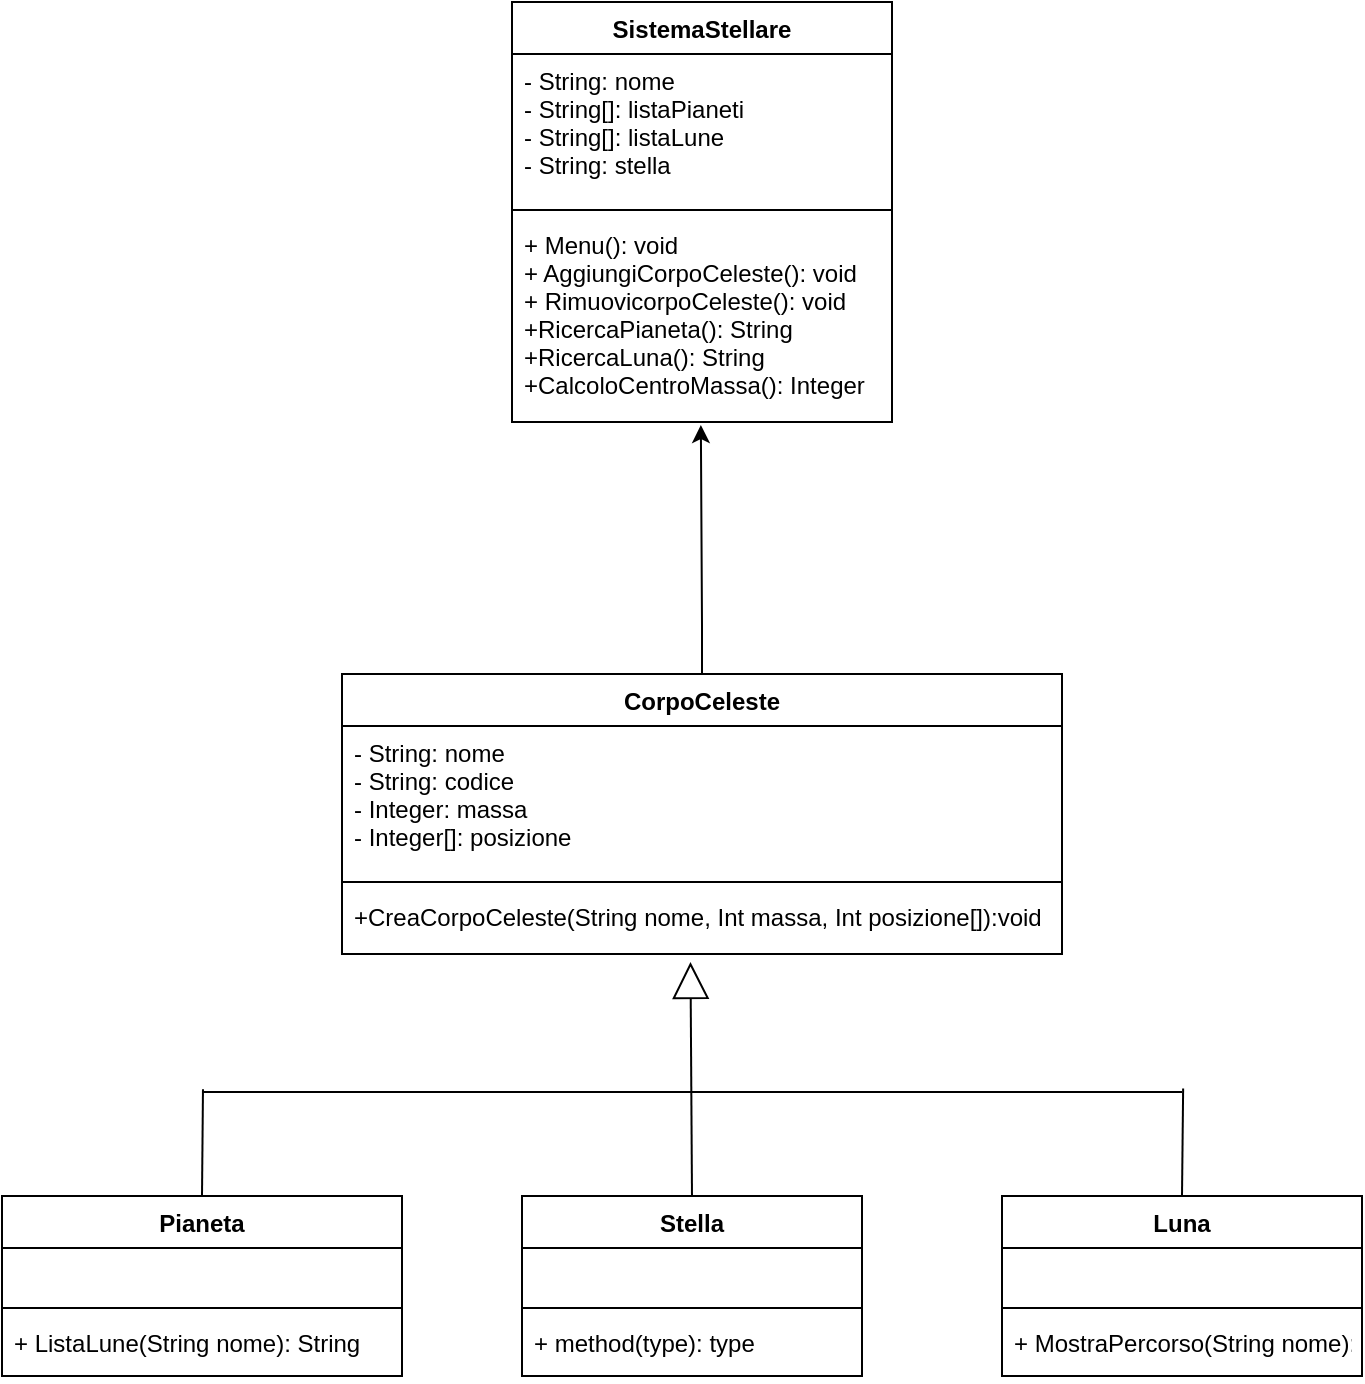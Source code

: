 <mxfile version="10.5.9" type="github"><diagram id="hJKmavVHtOAZ3ljsOrbP" name="Page-1"><mxGraphModel dx="994" dy="385" grid="1" gridSize="10" guides="1" tooltips="1" connect="1" arrows="1" fold="1" page="1" pageScale="1" pageWidth="827" pageHeight="1169" math="0" shadow="0"><root><mxCell id="0"/><mxCell id="1" parent="0"/><mxCell id="sxyOaQ4KPQX8f57YssqR-1" value="SistemaStellare" style="swimlane;fontStyle=1;align=center;verticalAlign=top;childLayout=stackLayout;horizontal=1;startSize=26;horizontalStack=0;resizeParent=1;resizeParentMax=0;resizeLast=0;collapsible=1;marginBottom=0;" parent="1" vertex="1"><mxGeometry x="345" y="69" width="190" height="210" as="geometry"/></mxCell><mxCell id="sxyOaQ4KPQX8f57YssqR-2" value="- String: nome&#10;- String[]: listaPianeti&#10;- String[]: listaLune&#10;- String: stella&#10;" style="text;strokeColor=none;fillColor=none;align=left;verticalAlign=top;spacingLeft=4;spacingRight=4;overflow=hidden;rotatable=0;points=[[0,0.5],[1,0.5]];portConstraint=eastwest;" parent="sxyOaQ4KPQX8f57YssqR-1" vertex="1"><mxGeometry y="26" width="190" height="74" as="geometry"/></mxCell><mxCell id="sxyOaQ4KPQX8f57YssqR-3" value="" style="line;strokeWidth=1;fillColor=none;align=left;verticalAlign=middle;spacingTop=-1;spacingLeft=3;spacingRight=3;rotatable=0;labelPosition=right;points=[];portConstraint=eastwest;" parent="sxyOaQ4KPQX8f57YssqR-1" vertex="1"><mxGeometry y="100" width="190" height="8" as="geometry"/></mxCell><mxCell id="sxyOaQ4KPQX8f57YssqR-4" value="+ Menu(): void&#10;+ AggiungiCorpoCeleste(): void&#10;+ RimuovicorpoCeleste(): void&#10;+RicercaPianeta(): String&#10;+RicercaLuna(): String&#10;+CalcoloCentroMassa(): Integer&#10;" style="text;strokeColor=none;fillColor=none;align=left;verticalAlign=top;spacingLeft=4;spacingRight=4;overflow=hidden;rotatable=0;points=[[0,0.5],[1,0.5]];portConstraint=eastwest;" parent="sxyOaQ4KPQX8f57YssqR-1" vertex="1"><mxGeometry y="108" width="190" height="102" as="geometry"/></mxCell><mxCell id="sxyOaQ4KPQX8f57YssqR-33" style="edgeStyle=orthogonalEdgeStyle;rounded=0;orthogonalLoop=1;jettySize=auto;html=1;exitX=0.5;exitY=0;exitDx=0;exitDy=0;" parent="1" source="sxyOaQ4KPQX8f57YssqR-5" edge="1"><mxGeometry relative="1" as="geometry"><mxPoint x="439.429" y="280.5" as="targetPoint"/><mxPoint x="444" y="406" as="sourcePoint"/><Array as="points"><mxPoint x="440" y="381"/><mxPoint x="439" y="381"/></Array></mxGeometry></mxCell><mxCell id="sxyOaQ4KPQX8f57YssqR-5" value="CorpoCeleste" style="swimlane;fontStyle=1;align=center;verticalAlign=top;childLayout=stackLayout;horizontal=1;startSize=26;horizontalStack=0;resizeParent=1;resizeParentMax=0;resizeLast=0;collapsible=1;marginBottom=0;" parent="1" vertex="1"><mxGeometry x="260" y="405" width="360" height="140" as="geometry"/></mxCell><mxCell id="sxyOaQ4KPQX8f57YssqR-6" value="- String: nome&#10;- String: codice&#10;- Integer: massa&#10;- Integer[]: posizione&#10;" style="text;strokeColor=none;fillColor=none;align=left;verticalAlign=top;spacingLeft=4;spacingRight=4;overflow=hidden;rotatable=0;points=[[0,0.5],[1,0.5]];portConstraint=eastwest;" parent="sxyOaQ4KPQX8f57YssqR-5" vertex="1"><mxGeometry y="26" width="360" height="74" as="geometry"/></mxCell><mxCell id="sxyOaQ4KPQX8f57YssqR-7" value="" style="line;strokeWidth=1;fillColor=none;align=left;verticalAlign=middle;spacingTop=-1;spacingLeft=3;spacingRight=3;rotatable=0;labelPosition=right;points=[];portConstraint=eastwest;" parent="sxyOaQ4KPQX8f57YssqR-5" vertex="1"><mxGeometry y="100" width="360" height="8" as="geometry"/></mxCell><mxCell id="sxyOaQ4KPQX8f57YssqR-8" value="+CreaCorpoCeleste(String nome, Int massa, Int posizione[]):void" style="text;strokeColor=none;fillColor=none;align=left;verticalAlign=top;spacingLeft=4;spacingRight=4;overflow=hidden;rotatable=0;points=[[0,0.5],[1,0.5]];portConstraint=eastwest;" parent="sxyOaQ4KPQX8f57YssqR-5" vertex="1"><mxGeometry y="108" width="360" height="32" as="geometry"/></mxCell><mxCell id="sxyOaQ4KPQX8f57YssqR-9" value="Stella" style="swimlane;fontStyle=1;align=center;verticalAlign=top;childLayout=stackLayout;horizontal=1;startSize=26;horizontalStack=0;resizeParent=1;resizeParentMax=0;resizeLast=0;collapsible=1;marginBottom=0;" parent="1" vertex="1"><mxGeometry x="350" y="666" width="170" height="90" as="geometry"/></mxCell><mxCell id="sxyOaQ4KPQX8f57YssqR-10" value=" " style="text;strokeColor=none;fillColor=none;align=left;verticalAlign=top;spacingLeft=4;spacingRight=4;overflow=hidden;rotatable=0;points=[[0,0.5],[1,0.5]];portConstraint=eastwest;" parent="sxyOaQ4KPQX8f57YssqR-9" vertex="1"><mxGeometry y="26" width="170" height="26" as="geometry"/></mxCell><mxCell id="sxyOaQ4KPQX8f57YssqR-11" value="" style="line;strokeWidth=1;fillColor=none;align=left;verticalAlign=middle;spacingTop=-1;spacingLeft=3;spacingRight=3;rotatable=0;labelPosition=right;points=[];portConstraint=eastwest;" parent="sxyOaQ4KPQX8f57YssqR-9" vertex="1"><mxGeometry y="52" width="170" height="8" as="geometry"/></mxCell><mxCell id="sxyOaQ4KPQX8f57YssqR-12" value="+ method(type): type" style="text;strokeColor=none;fillColor=none;align=left;verticalAlign=top;spacingLeft=4;spacingRight=4;overflow=hidden;rotatable=0;points=[[0,0.5],[1,0.5]];portConstraint=eastwest;" parent="sxyOaQ4KPQX8f57YssqR-9" vertex="1"><mxGeometry y="60" width="170" height="30" as="geometry"/></mxCell><mxCell id="sxyOaQ4KPQX8f57YssqR-13" value="Luna" style="swimlane;fontStyle=1;align=center;verticalAlign=top;childLayout=stackLayout;horizontal=1;startSize=26;horizontalStack=0;resizeParent=1;resizeParentMax=0;resizeLast=0;collapsible=1;marginBottom=0;" parent="1" vertex="1"><mxGeometry x="590" y="666" width="180" height="90" as="geometry"/></mxCell><mxCell id="sxyOaQ4KPQX8f57YssqR-14" value=" " style="text;strokeColor=none;fillColor=none;align=left;verticalAlign=top;spacingLeft=4;spacingRight=4;overflow=hidden;rotatable=0;points=[[0,0.5],[1,0.5]];portConstraint=eastwest;" parent="sxyOaQ4KPQX8f57YssqR-13" vertex="1"><mxGeometry y="26" width="180" height="26" as="geometry"/></mxCell><mxCell id="sxyOaQ4KPQX8f57YssqR-15" value="" style="line;strokeWidth=1;fillColor=none;align=left;verticalAlign=middle;spacingTop=-1;spacingLeft=3;spacingRight=3;rotatable=0;labelPosition=right;points=[];portConstraint=eastwest;" parent="sxyOaQ4KPQX8f57YssqR-13" vertex="1"><mxGeometry y="52" width="180" height="8" as="geometry"/></mxCell><mxCell id="sxyOaQ4KPQX8f57YssqR-16" value="+ MostraPercorso(String nome): void" style="text;strokeColor=none;fillColor=none;align=left;verticalAlign=top;spacingLeft=4;spacingRight=4;overflow=hidden;rotatable=0;points=[[0,0.5],[1,0.5]];portConstraint=eastwest;" parent="sxyOaQ4KPQX8f57YssqR-13" vertex="1"><mxGeometry y="60" width="180" height="30" as="geometry"/></mxCell><mxCell id="sxyOaQ4KPQX8f57YssqR-17" value="Pianeta" style="swimlane;fontStyle=1;align=center;verticalAlign=top;childLayout=stackLayout;horizontal=1;startSize=26;horizontalStack=0;resizeParent=1;resizeParentMax=0;resizeLast=0;collapsible=1;marginBottom=0;" parent="1" vertex="1"><mxGeometry x="90" y="666" width="200" height="90" as="geometry"/></mxCell><mxCell id="sxyOaQ4KPQX8f57YssqR-18" value=" " style="text;strokeColor=none;fillColor=none;align=left;verticalAlign=top;spacingLeft=4;spacingRight=4;overflow=hidden;rotatable=0;points=[[0,0.5],[1,0.5]];portConstraint=eastwest;" parent="sxyOaQ4KPQX8f57YssqR-17" vertex="1"><mxGeometry y="26" width="200" height="26" as="geometry"/></mxCell><mxCell id="sxyOaQ4KPQX8f57YssqR-19" value="" style="line;strokeWidth=1;fillColor=none;align=left;verticalAlign=middle;spacingTop=-1;spacingLeft=3;spacingRight=3;rotatable=0;labelPosition=right;points=[];portConstraint=eastwest;" parent="sxyOaQ4KPQX8f57YssqR-17" vertex="1"><mxGeometry y="52" width="200" height="8" as="geometry"/></mxCell><mxCell id="sxyOaQ4KPQX8f57YssqR-20" value="+ ListaLune(String nome): String" style="text;strokeColor=none;fillColor=none;align=left;verticalAlign=top;spacingLeft=4;spacingRight=4;overflow=hidden;rotatable=0;points=[[0,0.5],[1,0.5]];portConstraint=eastwest;" parent="sxyOaQ4KPQX8f57YssqR-17" vertex="1"><mxGeometry y="60" width="200" height="30" as="geometry"/></mxCell><mxCell id="sxyOaQ4KPQX8f57YssqR-22" value="" style="endArrow=block;endSize=16;endFill=0;html=1;exitX=0.5;exitY=0;exitDx=0;exitDy=0;entryX=0.484;entryY=1.125;entryDx=0;entryDy=0;entryPerimeter=0;" parent="1" source="sxyOaQ4KPQX8f57YssqR-9" target="sxyOaQ4KPQX8f57YssqR-8" edge="1"><mxGeometry x="-0.125" y="170" width="160" relative="1" as="geometry"><mxPoint x="230" y="600" as="sourcePoint"/><mxPoint x="420" y="600" as="targetPoint"/><Array as="points"/><mxPoint as="offset"/></mxGeometry></mxCell><mxCell id="sxyOaQ4KPQX8f57YssqR-24" value="" style="line;strokeWidth=1;fillColor=none;align=left;verticalAlign=middle;spacingTop=-1;spacingLeft=3;spacingRight=3;rotatable=0;labelPosition=right;points=[];portConstraint=eastwest;" parent="1" vertex="1"><mxGeometry x="190" y="610" width="490" height="8" as="geometry"/></mxCell><mxCell id="sxyOaQ4KPQX8f57YssqR-28" value="" style="endArrow=none;html=1;exitX=0.5;exitY=0;exitDx=0;exitDy=0;entryX=0.001;entryY=0.321;entryDx=0;entryDy=0;entryPerimeter=0;" parent="1" source="sxyOaQ4KPQX8f57YssqR-17" target="sxyOaQ4KPQX8f57YssqR-24" edge="1"><mxGeometry width="50" height="50" relative="1" as="geometry"><mxPoint x="130" y="650" as="sourcePoint"/><mxPoint x="190" y="620" as="targetPoint"/></mxGeometry></mxCell><mxCell id="sxyOaQ4KPQX8f57YssqR-30" value="" style="endArrow=none;html=1;exitX=0.5;exitY=0;exitDx=0;exitDy=0;entryX=0.001;entryY=0.321;entryDx=0;entryDy=0;entryPerimeter=0;" parent="1" edge="1"><mxGeometry width="50" height="50" relative="1" as="geometry"><mxPoint x="680" y="666" as="sourcePoint"/><mxPoint x="680.571" y="612.286" as="targetPoint"/></mxGeometry></mxCell></root></mxGraphModel></diagram></mxfile>